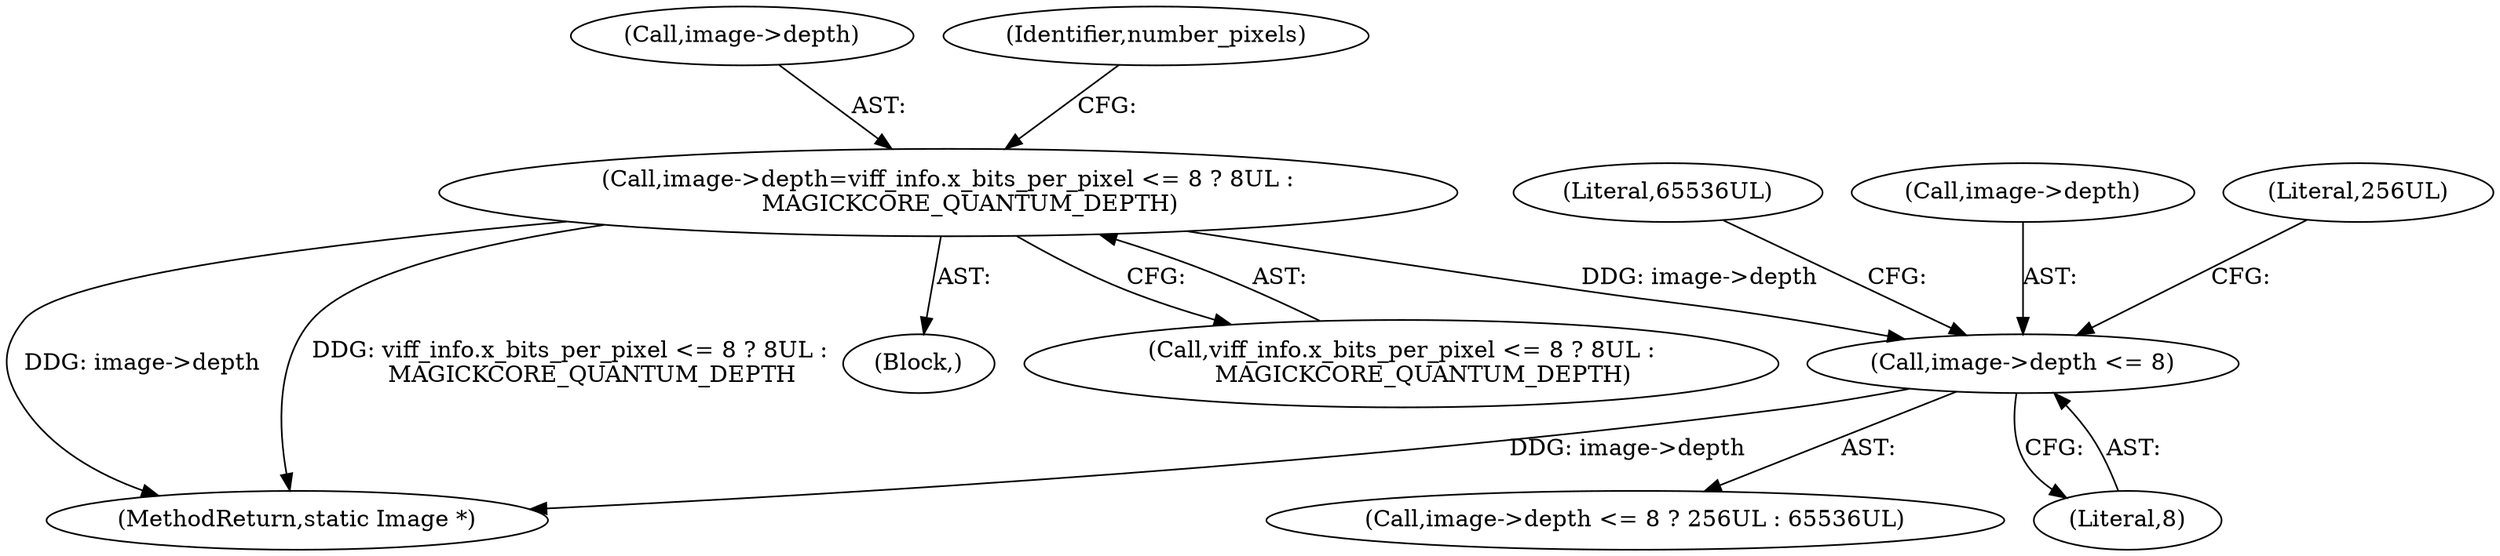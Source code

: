 digraph "0_ImageMagick_f6e9d0d9955e85bdd7540b251cd50d598dacc5e6_70@pointer" {
"1000742" [label="(Call,image->depth <= 8)"];
"1000506" [label="(Call,image->depth=viff_info.x_bits_per_pixel <= 8 ? 8UL :\n      MAGICKCORE_QUANTUM_DEPTH)"];
"1000507" [label="(Call,image->depth)"];
"1000215" [label="(Block,)"];
"1000746" [label="(Literal,8)"];
"1000510" [label="(Call,viff_info.x_bits_per_pixel <= 8 ? 8UL :\n      MAGICKCORE_QUANTUM_DEPTH)"];
"1000506" [label="(Call,image->depth=viff_info.x_bits_per_pixel <= 8 ? 8UL :\n      MAGICKCORE_QUANTUM_DEPTH)"];
"1000742" [label="(Call,image->depth <= 8)"];
"1000748" [label="(Literal,65536UL)"];
"1000519" [label="(Identifier,number_pixels)"];
"1000741" [label="(Call,image->depth <= 8 ? 256UL : 65536UL)"];
"1000743" [label="(Call,image->depth)"];
"1002234" [label="(MethodReturn,static Image *)"];
"1000747" [label="(Literal,256UL)"];
"1000742" -> "1000741"  [label="AST: "];
"1000742" -> "1000746"  [label="CFG: "];
"1000743" -> "1000742"  [label="AST: "];
"1000746" -> "1000742"  [label="AST: "];
"1000747" -> "1000742"  [label="CFG: "];
"1000748" -> "1000742"  [label="CFG: "];
"1000742" -> "1002234"  [label="DDG: image->depth"];
"1000506" -> "1000742"  [label="DDG: image->depth"];
"1000506" -> "1000215"  [label="AST: "];
"1000506" -> "1000510"  [label="CFG: "];
"1000507" -> "1000506"  [label="AST: "];
"1000510" -> "1000506"  [label="AST: "];
"1000519" -> "1000506"  [label="CFG: "];
"1000506" -> "1002234"  [label="DDG: image->depth"];
"1000506" -> "1002234"  [label="DDG: viff_info.x_bits_per_pixel <= 8 ? 8UL :\n      MAGICKCORE_QUANTUM_DEPTH"];
}
